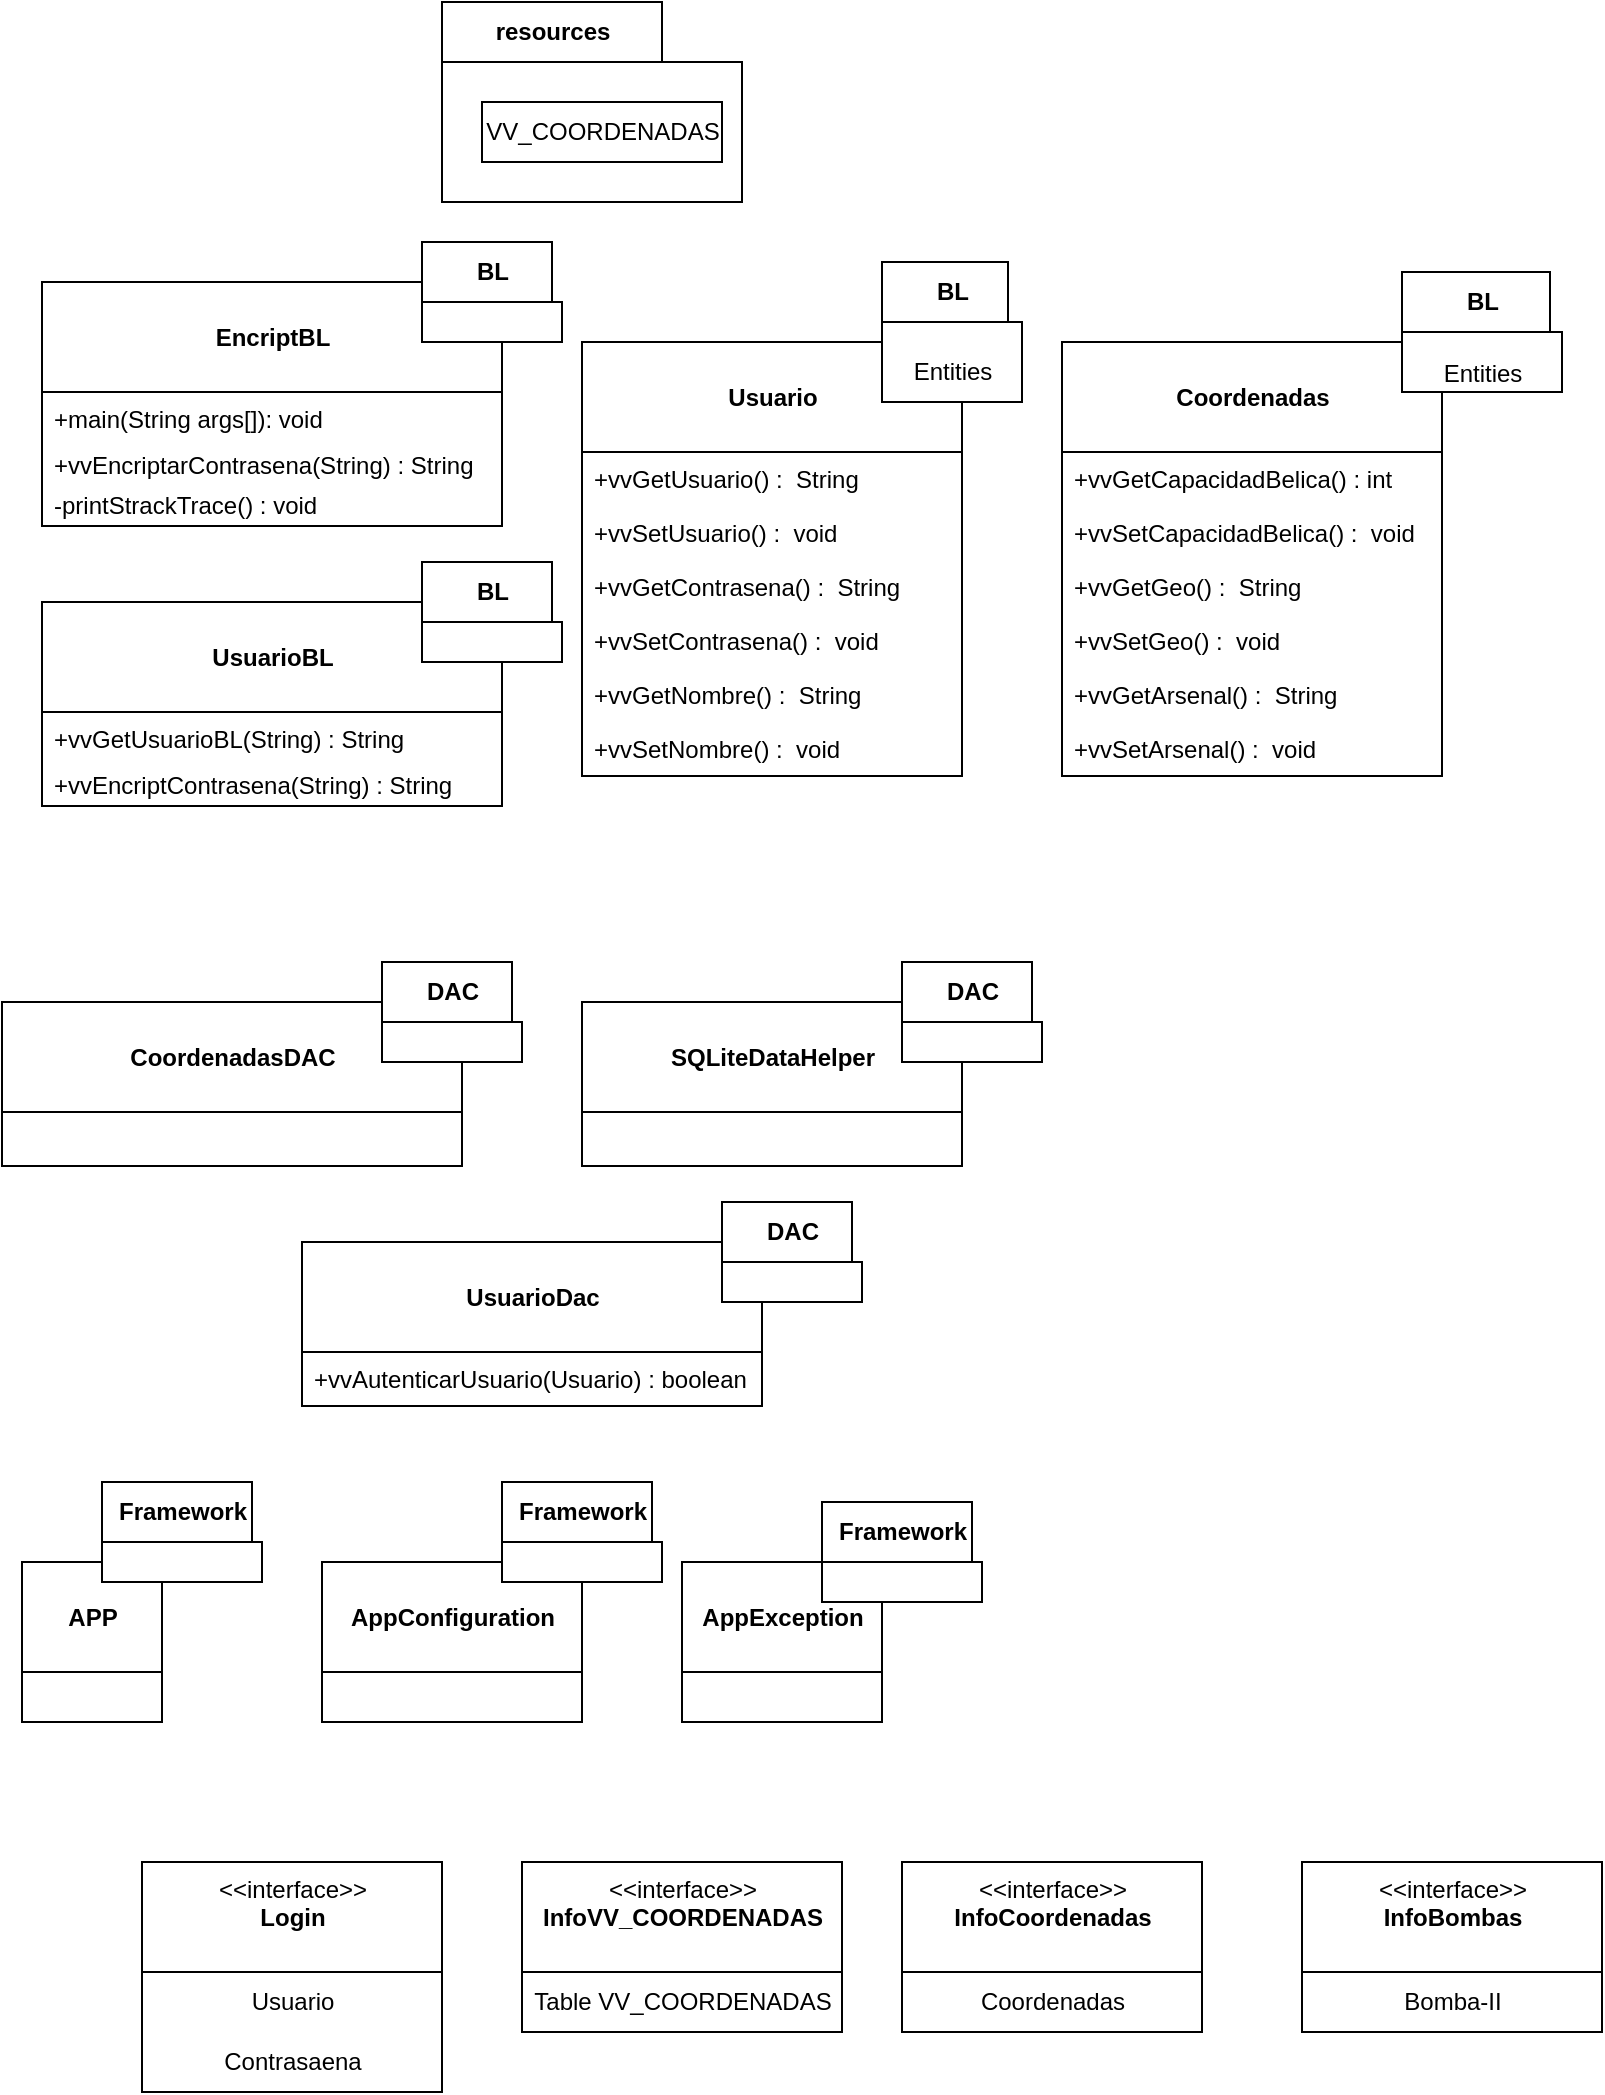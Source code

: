 <mxfile>
    <diagram id="0DsRaZQCuwcLoiRg6A4Z" name="Page-1">
        <mxGraphModel dx="483" dy="520" grid="1" gridSize="10" guides="1" tooltips="1" connect="0" arrows="1" fold="1" page="1" pageScale="1" pageWidth="850" pageHeight="1100" math="0" shadow="0">
            <root>
                <mxCell id="0"/>
                <mxCell id="1" parent="0"/>
                <mxCell id="2" value="resources" style="shape=folder;fontStyle=1;tabWidth=110;tabHeight=30;tabPosition=left;html=1;boundedLbl=1;labelInHeader=1;container=1;collapsible=0;recursiveResize=0;" vertex="1" parent="1">
                    <mxGeometry x="250" y="20" width="150" height="100" as="geometry"/>
                </mxCell>
                <mxCell id="3" value="VV_COORDENADAS" style="html=1;" vertex="1" parent="2">
                    <mxGeometry width="120" height="30" relative="1" as="geometry">
                        <mxPoint x="20" y="50" as="offset"/>
                    </mxGeometry>
                </mxCell>
                <mxCell id="4" value="&lt;br&gt;&lt;b&gt;EncriptBL&lt;/b&gt;&lt;br&gt;" style="swimlane;fontStyle=0;align=center;verticalAlign=top;childLayout=stackLayout;horizontal=1;startSize=55;horizontalStack=0;resizeParent=1;resizeParentMax=0;resizeLast=0;collapsible=0;marginBottom=0;html=1;" vertex="1" parent="1">
                    <mxGeometry x="50" y="160" width="230" height="122" as="geometry"/>
                </mxCell>
                <mxCell id="11" value="+main(String args[]): void" style="text;html=1;strokeColor=none;fillColor=none;align=left;verticalAlign=middle;spacingLeft=4;spacingRight=4;overflow=hidden;rotatable=0;points=[[0,0.5],[1,0.5]];portConstraint=eastwest;" vertex="1" parent="4">
                    <mxGeometry y="55" width="230" height="27" as="geometry"/>
                </mxCell>
                <mxCell id="13" value="+vvEncriptarContrasena(String) : String" style="text;html=1;strokeColor=none;fillColor=none;align=left;verticalAlign=middle;spacingLeft=4;spacingRight=4;overflow=hidden;rotatable=0;points=[[0,0.5],[1,0.5]];portConstraint=eastwest;" vertex="1" parent="4">
                    <mxGeometry y="82" width="230" height="20" as="geometry"/>
                </mxCell>
                <mxCell id="14" value="-printStrackTrace() : void" style="text;html=1;strokeColor=none;fillColor=none;align=left;verticalAlign=middle;spacingLeft=4;spacingRight=4;overflow=hidden;rotatable=0;points=[[0,0.5],[1,0.5]];portConstraint=eastwest;" vertex="1" parent="4">
                    <mxGeometry y="102" width="230" height="20" as="geometry"/>
                </mxCell>
                <mxCell id="15" value="&lt;b&gt;&lt;br&gt;UsuarioBL&lt;/b&gt;" style="swimlane;fontStyle=0;align=center;verticalAlign=top;childLayout=stackLayout;horizontal=1;startSize=55;horizontalStack=0;resizeParent=1;resizeParentMax=0;resizeLast=0;collapsible=0;marginBottom=0;html=1;" vertex="1" parent="1">
                    <mxGeometry x="50" y="320" width="230" height="102" as="geometry"/>
                </mxCell>
                <mxCell id="16" value="+vvGetUsuarioBL(String) : String" style="text;html=1;strokeColor=none;fillColor=none;align=left;verticalAlign=middle;spacingLeft=4;spacingRight=4;overflow=hidden;rotatable=0;points=[[0,0.5],[1,0.5]];portConstraint=eastwest;" vertex="1" parent="15">
                    <mxGeometry y="55" width="230" height="27" as="geometry"/>
                </mxCell>
                <mxCell id="18" value="+vvEncriptContrasena(String) : String" style="text;html=1;strokeColor=none;fillColor=none;align=left;verticalAlign=middle;spacingLeft=4;spacingRight=4;overflow=hidden;rotatable=0;points=[[0,0.5],[1,0.5]];portConstraint=eastwest;" vertex="1" parent="15">
                    <mxGeometry y="82" width="230" height="20" as="geometry"/>
                </mxCell>
                <mxCell id="19" value="&lt;br&gt;&lt;b&gt;Coordenadas&lt;/b&gt;" style="swimlane;fontStyle=0;align=center;verticalAlign=top;childLayout=stackLayout;horizontal=1;startSize=55;horizontalStack=0;resizeParent=1;resizeParentMax=0;resizeLast=0;collapsible=0;marginBottom=0;html=1;" vertex="1" parent="1">
                    <mxGeometry x="560" y="190" width="190" height="217" as="geometry"/>
                </mxCell>
                <mxCell id="20" value="+vvGetCapacidadBelica() : int" style="text;html=1;strokeColor=none;fillColor=none;align=left;verticalAlign=middle;spacingLeft=4;spacingRight=4;overflow=hidden;rotatable=0;points=[[0,0.5],[1,0.5]];portConstraint=eastwest;" vertex="1" parent="19">
                    <mxGeometry y="55" width="190" height="27" as="geometry"/>
                </mxCell>
                <mxCell id="23" value="+vvSetCapacidadBelica() :&amp;nbsp; void" style="text;html=1;strokeColor=none;fillColor=none;align=left;verticalAlign=middle;spacingLeft=4;spacingRight=4;overflow=hidden;rotatable=0;points=[[0,0.5],[1,0.5]];portConstraint=eastwest;" vertex="1" parent="19">
                    <mxGeometry y="82" width="190" height="27" as="geometry"/>
                </mxCell>
                <mxCell id="24" value="+vvGetGeo() :&amp;nbsp; String" style="text;html=1;strokeColor=none;fillColor=none;align=left;verticalAlign=middle;spacingLeft=4;spacingRight=4;overflow=hidden;rotatable=0;points=[[0,0.5],[1,0.5]];portConstraint=eastwest;" vertex="1" parent="19">
                    <mxGeometry y="109" width="190" height="27" as="geometry"/>
                </mxCell>
                <mxCell id="25" value="+vvSetGeo() :&amp;nbsp; void" style="text;html=1;strokeColor=none;fillColor=none;align=left;verticalAlign=middle;spacingLeft=4;spacingRight=4;overflow=hidden;rotatable=0;points=[[0,0.5],[1,0.5]];portConstraint=eastwest;" vertex="1" parent="19">
                    <mxGeometry y="136" width="190" height="27" as="geometry"/>
                </mxCell>
                <mxCell id="26" value="+vvGetArsenal() :&amp;nbsp; String" style="text;html=1;strokeColor=none;fillColor=none;align=left;verticalAlign=middle;spacingLeft=4;spacingRight=4;overflow=hidden;rotatable=0;points=[[0,0.5],[1,0.5]];portConstraint=eastwest;" vertex="1" parent="19">
                    <mxGeometry y="163" width="190" height="27" as="geometry"/>
                </mxCell>
                <mxCell id="27" value="+vvSetArsenal() :&amp;nbsp; void" style="text;html=1;strokeColor=none;fillColor=none;align=left;verticalAlign=middle;spacingLeft=4;spacingRight=4;overflow=hidden;rotatable=0;points=[[0,0.5],[1,0.5]];portConstraint=eastwest;" vertex="1" parent="19">
                    <mxGeometry y="190" width="190" height="27" as="geometry"/>
                </mxCell>
                <mxCell id="28" value="&lt;br&gt;&lt;b&gt;Usuario&lt;/b&gt;" style="swimlane;fontStyle=0;align=center;verticalAlign=top;childLayout=stackLayout;horizontal=1;startSize=55;horizontalStack=0;resizeParent=1;resizeParentMax=0;resizeLast=0;collapsible=0;marginBottom=0;html=1;" vertex="1" parent="1">
                    <mxGeometry x="320" y="190" width="190" height="217" as="geometry"/>
                </mxCell>
                <mxCell id="31" value="+vvGetUsuario() :&amp;nbsp; String" style="text;html=1;strokeColor=none;fillColor=none;align=left;verticalAlign=middle;spacingLeft=4;spacingRight=4;overflow=hidden;rotatable=0;points=[[0,0.5],[1,0.5]];portConstraint=eastwest;" vertex="1" parent="28">
                    <mxGeometry y="55" width="190" height="27" as="geometry"/>
                </mxCell>
                <mxCell id="32" value="+vvSetUsuario() :&amp;nbsp; void" style="text;html=1;strokeColor=none;fillColor=none;align=left;verticalAlign=middle;spacingLeft=4;spacingRight=4;overflow=hidden;rotatable=0;points=[[0,0.5],[1,0.5]];portConstraint=eastwest;" vertex="1" parent="28">
                    <mxGeometry y="82" width="190" height="27" as="geometry"/>
                </mxCell>
                <mxCell id="33" value="+vvGetContrasena() :&amp;nbsp; String" style="text;html=1;strokeColor=none;fillColor=none;align=left;verticalAlign=middle;spacingLeft=4;spacingRight=4;overflow=hidden;rotatable=0;points=[[0,0.5],[1,0.5]];portConstraint=eastwest;" vertex="1" parent="28">
                    <mxGeometry y="109" width="190" height="27" as="geometry"/>
                </mxCell>
                <mxCell id="34" value="+vvSetContrasena() :&amp;nbsp; void" style="text;html=1;strokeColor=none;fillColor=none;align=left;verticalAlign=middle;spacingLeft=4;spacingRight=4;overflow=hidden;rotatable=0;points=[[0,0.5],[1,0.5]];portConstraint=eastwest;" vertex="1" parent="28">
                    <mxGeometry y="136" width="190" height="27" as="geometry"/>
                </mxCell>
                <mxCell id="35" value="+vvGetNombre() :&amp;nbsp; String" style="text;html=1;strokeColor=none;fillColor=none;align=left;verticalAlign=middle;spacingLeft=4;spacingRight=4;overflow=hidden;rotatable=0;points=[[0,0.5],[1,0.5]];portConstraint=eastwest;" vertex="1" parent="28">
                    <mxGeometry y="163" width="190" height="27" as="geometry"/>
                </mxCell>
                <mxCell id="36" value="+vvSetNombre() :&amp;nbsp; void" style="text;html=1;strokeColor=none;fillColor=none;align=left;verticalAlign=middle;spacingLeft=4;spacingRight=4;overflow=hidden;rotatable=0;points=[[0,0.5],[1,0.5]];portConstraint=eastwest;" vertex="1" parent="28">
                    <mxGeometry y="190" width="190" height="27" as="geometry"/>
                </mxCell>
                <mxCell id="37" value="BL" style="shape=folder;fontStyle=1;tabWidth=110;tabHeight=30;tabPosition=left;html=1;boundedLbl=1;labelInHeader=1;container=1;collapsible=0;" vertex="1" parent="1">
                    <mxGeometry x="470" y="150" width="70" height="70" as="geometry"/>
                </mxCell>
                <mxCell id="38" value="Entities" style="html=1;strokeColor=none;resizeWidth=1;resizeHeight=1;fillColor=none;part=1;connectable=0;allowArrows=0;deletable=0;" vertex="1" parent="37">
                    <mxGeometry width="70" height="49" relative="1" as="geometry">
                        <mxPoint y="30" as="offset"/>
                    </mxGeometry>
                </mxCell>
                <mxCell id="39" value="BL" style="shape=folder;fontStyle=1;tabWidth=110;tabHeight=30;tabPosition=left;html=1;boundedLbl=1;labelInHeader=1;container=1;collapsible=0;" vertex="1" parent="1">
                    <mxGeometry x="730" y="155" width="80" height="60" as="geometry"/>
                </mxCell>
                <mxCell id="40" value="Entities" style="html=1;strokeColor=none;resizeWidth=1;resizeHeight=1;fillColor=none;part=1;connectable=0;allowArrows=0;deletable=0;" vertex="1" parent="39">
                    <mxGeometry width="80" height="42" relative="1" as="geometry">
                        <mxPoint y="30" as="offset"/>
                    </mxGeometry>
                </mxCell>
                <mxCell id="41" value="BL" style="shape=folder;fontStyle=1;tabWidth=110;tabHeight=30;tabPosition=left;html=1;boundedLbl=1;labelInHeader=1;container=1;collapsible=0;" vertex="1" parent="1">
                    <mxGeometry x="240" y="140" width="70" height="50" as="geometry"/>
                </mxCell>
                <mxCell id="42" value="" style="html=1;strokeColor=none;resizeWidth=1;resizeHeight=1;fillColor=none;part=1;connectable=0;allowArrows=0;deletable=0;" vertex="1" parent="41">
                    <mxGeometry width="70" height="35" relative="1" as="geometry">
                        <mxPoint y="30" as="offset"/>
                    </mxGeometry>
                </mxCell>
                <mxCell id="43" value="BL" style="shape=folder;fontStyle=1;tabWidth=110;tabHeight=30;tabPosition=left;html=1;boundedLbl=1;labelInHeader=1;container=1;collapsible=0;" vertex="1" parent="1">
                    <mxGeometry x="240" y="300" width="70" height="50" as="geometry"/>
                </mxCell>
                <mxCell id="44" value="" style="html=1;strokeColor=none;resizeWidth=1;resizeHeight=1;fillColor=none;part=1;connectable=0;allowArrows=0;deletable=0;" vertex="1" parent="43">
                    <mxGeometry width="70" height="35" relative="1" as="geometry">
                        <mxPoint y="30" as="offset"/>
                    </mxGeometry>
                </mxCell>
                <mxCell id="45" value="&lt;b&gt;&lt;br&gt;CoordenadasDAC&lt;br&gt;&lt;/b&gt;" style="swimlane;fontStyle=0;align=center;verticalAlign=top;childLayout=stackLayout;horizontal=1;startSize=55;horizontalStack=0;resizeParent=1;resizeParentMax=0;resizeLast=0;collapsible=0;marginBottom=0;html=1;" vertex="1" parent="1">
                    <mxGeometry x="30" y="520" width="230" height="82" as="geometry"/>
                </mxCell>
                <mxCell id="48" value="&lt;br&gt;&lt;b&gt;SQLiteDataHelper&lt;/b&gt;" style="swimlane;fontStyle=0;align=center;verticalAlign=top;childLayout=stackLayout;horizontal=1;startSize=55;horizontalStack=0;resizeParent=1;resizeParentMax=0;resizeLast=0;collapsible=0;marginBottom=0;html=1;" vertex="1" parent="1">
                    <mxGeometry x="320" y="520" width="190" height="82" as="geometry"/>
                </mxCell>
                <mxCell id="55" value="&lt;b&gt;&lt;br&gt;UsuarioDac&lt;/b&gt;" style="swimlane;fontStyle=0;align=center;verticalAlign=top;childLayout=stackLayout;horizontal=1;startSize=55;horizontalStack=0;resizeParent=1;resizeParentMax=0;resizeLast=0;collapsible=0;marginBottom=0;html=1;" vertex="1" parent="1">
                    <mxGeometry x="180" y="640" width="230" height="82" as="geometry"/>
                </mxCell>
                <mxCell id="56" value="+vvAutenticarUsuario(Usuario) : boolean" style="text;html=1;strokeColor=none;fillColor=none;align=left;verticalAlign=middle;spacingLeft=4;spacingRight=4;overflow=hidden;rotatable=0;points=[[0,0.5],[1,0.5]];portConstraint=eastwest;" vertex="1" parent="55">
                    <mxGeometry y="55" width="230" height="27" as="geometry"/>
                </mxCell>
                <mxCell id="58" value="DAC" style="shape=folder;fontStyle=1;tabWidth=110;tabHeight=30;tabPosition=left;html=1;boundedLbl=1;labelInHeader=1;container=1;collapsible=0;" vertex="1" parent="1">
                    <mxGeometry x="220" y="500" width="70" height="50" as="geometry"/>
                </mxCell>
                <mxCell id="59" value="" style="html=1;strokeColor=none;resizeWidth=1;resizeHeight=1;fillColor=none;part=1;connectable=0;allowArrows=0;deletable=0;" vertex="1" parent="58">
                    <mxGeometry width="70" height="35" relative="1" as="geometry">
                        <mxPoint y="30" as="offset"/>
                    </mxGeometry>
                </mxCell>
                <mxCell id="60" value="DAC" style="shape=folder;fontStyle=1;tabWidth=110;tabHeight=30;tabPosition=left;html=1;boundedLbl=1;labelInHeader=1;container=1;collapsible=0;" vertex="1" parent="1">
                    <mxGeometry x="480" y="500" width="70" height="50" as="geometry"/>
                </mxCell>
                <mxCell id="61" value="" style="html=1;strokeColor=none;resizeWidth=1;resizeHeight=1;fillColor=none;part=1;connectable=0;allowArrows=0;deletable=0;" vertex="1" parent="60">
                    <mxGeometry width="70" height="35" relative="1" as="geometry">
                        <mxPoint y="30" as="offset"/>
                    </mxGeometry>
                </mxCell>
                <mxCell id="62" value="DAC" style="shape=folder;fontStyle=1;tabWidth=110;tabHeight=30;tabPosition=left;html=1;boundedLbl=1;labelInHeader=1;container=1;collapsible=0;" vertex="1" parent="1">
                    <mxGeometry x="390" y="620" width="70" height="50" as="geometry"/>
                </mxCell>
                <mxCell id="63" value="" style="html=1;strokeColor=none;resizeWidth=1;resizeHeight=1;fillColor=none;part=1;connectable=0;allowArrows=0;deletable=0;" vertex="1" parent="62">
                    <mxGeometry width="70" height="35" relative="1" as="geometry">
                        <mxPoint y="30" as="offset"/>
                    </mxGeometry>
                </mxCell>
                <mxCell id="64" value="&lt;b&gt;&lt;br&gt;APP&lt;br&gt;&lt;/b&gt;" style="swimlane;fontStyle=0;align=center;verticalAlign=top;childLayout=stackLayout;horizontal=1;startSize=55;horizontalStack=0;resizeParent=1;resizeParentMax=0;resizeLast=0;collapsible=0;marginBottom=0;html=1;" vertex="1" parent="1">
                    <mxGeometry x="40" y="800" width="70" height="80" as="geometry"/>
                </mxCell>
                <mxCell id="65" value="&lt;b&gt;&lt;br&gt;AppConfiguration&lt;br&gt;&lt;/b&gt;" style="swimlane;fontStyle=0;align=center;verticalAlign=top;childLayout=stackLayout;horizontal=1;startSize=55;horizontalStack=0;resizeParent=1;resizeParentMax=0;resizeLast=0;collapsible=0;marginBottom=0;html=1;" vertex="1" parent="1">
                    <mxGeometry x="190" y="800" width="130" height="80" as="geometry"/>
                </mxCell>
                <mxCell id="66" value="&lt;b&gt;&lt;br&gt;AppException&lt;br&gt;&lt;/b&gt;" style="swimlane;fontStyle=0;align=center;verticalAlign=top;childLayout=stackLayout;horizontal=1;startSize=55;horizontalStack=0;resizeParent=1;resizeParentMax=0;resizeLast=0;collapsible=0;marginBottom=0;html=1;" vertex="1" parent="1">
                    <mxGeometry x="370" y="800" width="100" height="80" as="geometry"/>
                </mxCell>
                <mxCell id="67" value="Framework" style="shape=folder;fontStyle=1;tabWidth=110;tabHeight=30;tabPosition=left;html=1;boundedLbl=1;labelInHeader=1;container=1;collapsible=0;" vertex="1" parent="1">
                    <mxGeometry x="80" y="760" width="80" height="50" as="geometry"/>
                </mxCell>
                <mxCell id="68" value="" style="html=1;strokeColor=none;resizeWidth=1;resizeHeight=1;fillColor=none;part=1;connectable=0;allowArrows=0;deletable=0;" vertex="1" parent="67">
                    <mxGeometry width="80" height="35" relative="1" as="geometry">
                        <mxPoint y="30" as="offset"/>
                    </mxGeometry>
                </mxCell>
                <mxCell id="69" value="Framework" style="shape=folder;fontStyle=1;tabWidth=110;tabHeight=30;tabPosition=left;html=1;boundedLbl=1;labelInHeader=1;container=1;collapsible=0;" vertex="1" parent="1">
                    <mxGeometry x="280" y="760" width="80" height="50" as="geometry"/>
                </mxCell>
                <mxCell id="70" value="" style="html=1;strokeColor=none;resizeWidth=1;resizeHeight=1;fillColor=none;part=1;connectable=0;allowArrows=0;deletable=0;" vertex="1" parent="69">
                    <mxGeometry width="80" height="35" relative="1" as="geometry">
                        <mxPoint y="30" as="offset"/>
                    </mxGeometry>
                </mxCell>
                <mxCell id="71" value="Framework" style="shape=folder;fontStyle=1;tabWidth=110;tabHeight=30;tabPosition=left;html=1;boundedLbl=1;labelInHeader=1;container=1;collapsible=0;" vertex="1" parent="1">
                    <mxGeometry x="440" y="770" width="80" height="50" as="geometry"/>
                </mxCell>
                <mxCell id="72" value="" style="html=1;strokeColor=none;resizeWidth=1;resizeHeight=1;fillColor=none;part=1;connectable=0;allowArrows=0;deletable=0;" vertex="1" parent="71">
                    <mxGeometry width="80" height="35" relative="1" as="geometry">
                        <mxPoint y="30" as="offset"/>
                    </mxGeometry>
                </mxCell>
                <mxCell id="76" value="&amp;lt;&amp;lt;interface&amp;gt;&amp;gt;&lt;br&gt;&lt;b&gt;Login&lt;/b&gt;" style="swimlane;fontStyle=0;align=center;verticalAlign=top;childLayout=stackLayout;horizontal=1;startSize=55;horizontalStack=0;resizeParent=1;resizeParentMax=0;resizeLast=0;collapsible=0;marginBottom=0;html=1;" vertex="1" parent="1">
                    <mxGeometry x="100" y="950" width="150" height="115" as="geometry"/>
                </mxCell>
                <mxCell id="84" value="Usuario" style="text;html=1;align=center;verticalAlign=middle;resizable=0;points=[];autosize=1;strokeColor=none;fillColor=none;" vertex="1" parent="76">
                    <mxGeometry y="55" width="150" height="30" as="geometry"/>
                </mxCell>
                <mxCell id="85" value="Contrasaena" style="text;html=1;align=center;verticalAlign=middle;resizable=0;points=[];autosize=1;strokeColor=none;fillColor=none;" vertex="1" parent="76">
                    <mxGeometry y="85" width="150" height="30" as="geometry"/>
                </mxCell>
                <mxCell id="87" value="&amp;lt;&amp;lt;interface&amp;gt;&amp;gt;&lt;br&gt;&lt;b&gt;InfoVV_COORDENADAS&lt;/b&gt;" style="swimlane;fontStyle=0;align=center;verticalAlign=top;childLayout=stackLayout;horizontal=1;startSize=55;horizontalStack=0;resizeParent=1;resizeParentMax=0;resizeLast=0;collapsible=0;marginBottom=0;html=1;" vertex="1" parent="1">
                    <mxGeometry x="290" y="950" width="160" height="85" as="geometry"/>
                </mxCell>
                <mxCell id="88" value="Table VV_COORDENADAS" style="text;html=1;align=center;verticalAlign=middle;resizable=0;points=[];autosize=1;strokeColor=none;fillColor=none;" vertex="1" parent="87">
                    <mxGeometry y="55" width="160" height="30" as="geometry"/>
                </mxCell>
                <mxCell id="90" value="&amp;lt;&amp;lt;interface&amp;gt;&amp;gt;&lt;br&gt;&lt;b&gt;InfoCoordenadas&lt;/b&gt;" style="swimlane;fontStyle=0;align=center;verticalAlign=top;childLayout=stackLayout;horizontal=1;startSize=55;horizontalStack=0;resizeParent=1;resizeParentMax=0;resizeLast=0;collapsible=0;marginBottom=0;html=1;" vertex="1" parent="1">
                    <mxGeometry x="480" y="950" width="150" height="85" as="geometry"/>
                </mxCell>
                <mxCell id="95" style="edgeStyle=none;html=1;" edge="1" parent="90" source="92" target="90">
                    <mxGeometry relative="1" as="geometry"/>
                </mxCell>
                <mxCell id="92" value="Coordenadas" style="text;html=1;align=center;verticalAlign=middle;resizable=0;points=[];autosize=1;strokeColor=none;fillColor=none;" vertex="1" parent="90">
                    <mxGeometry y="55" width="150" height="30" as="geometry"/>
                </mxCell>
                <mxCell id="93" value="&amp;lt;&amp;lt;interface&amp;gt;&amp;gt;&lt;br&gt;&lt;b&gt;InfoBombas&lt;/b&gt;" style="swimlane;fontStyle=0;align=center;verticalAlign=top;childLayout=stackLayout;horizontal=1;startSize=55;horizontalStack=0;resizeParent=1;resizeParentMax=0;resizeLast=0;collapsible=0;marginBottom=0;html=1;" vertex="1" parent="1">
                    <mxGeometry x="680" y="950" width="150" height="85" as="geometry"/>
                </mxCell>
                <mxCell id="94" value="Bomba-II" style="text;html=1;align=center;verticalAlign=middle;resizable=0;points=[];autosize=1;strokeColor=none;fillColor=none;" vertex="1" parent="93">
                    <mxGeometry y="55" width="150" height="30" as="geometry"/>
                </mxCell>
            </root>
        </mxGraphModel>
    </diagram>
</mxfile>